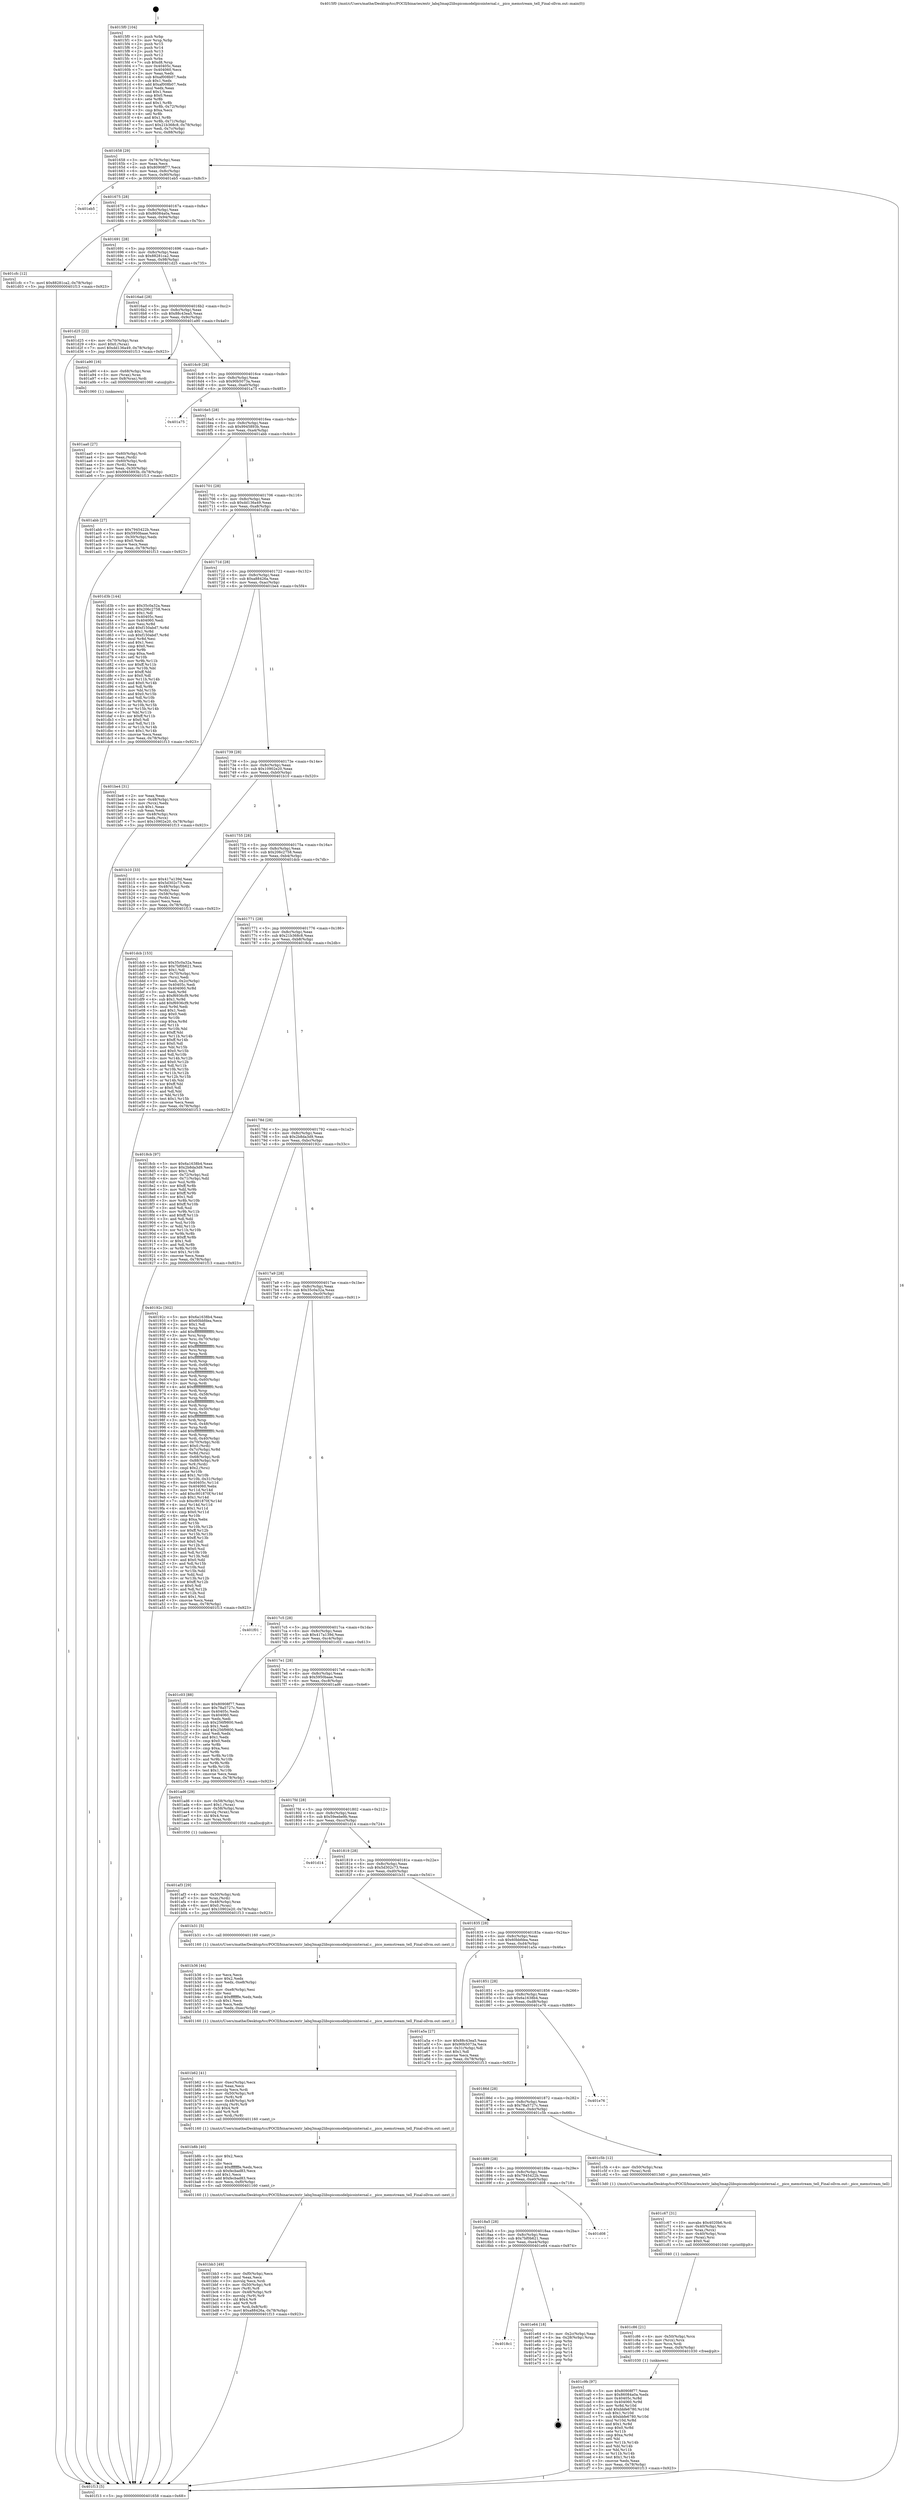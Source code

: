 digraph "0x4015f0" {
  label = "0x4015f0 (/mnt/c/Users/mathe/Desktop/tcc/POCII/binaries/extr_labq3map2libspicomodelpicointernal.c__pico_memstream_tell_Final-ollvm.out::main(0))"
  labelloc = "t"
  node[shape=record]

  Entry [label="",width=0.3,height=0.3,shape=circle,fillcolor=black,style=filled]
  "0x401658" [label="{
     0x401658 [29]\l
     | [instrs]\l
     &nbsp;&nbsp;0x401658 \<+3\>: mov -0x78(%rbp),%eax\l
     &nbsp;&nbsp;0x40165b \<+2\>: mov %eax,%ecx\l
     &nbsp;&nbsp;0x40165d \<+6\>: sub $0x80908f77,%ecx\l
     &nbsp;&nbsp;0x401663 \<+6\>: mov %eax,-0x8c(%rbp)\l
     &nbsp;&nbsp;0x401669 \<+6\>: mov %ecx,-0x90(%rbp)\l
     &nbsp;&nbsp;0x40166f \<+6\>: je 0000000000401eb5 \<main+0x8c5\>\l
  }"]
  "0x401eb5" [label="{
     0x401eb5\l
  }", style=dashed]
  "0x401675" [label="{
     0x401675 [28]\l
     | [instrs]\l
     &nbsp;&nbsp;0x401675 \<+5\>: jmp 000000000040167a \<main+0x8a\>\l
     &nbsp;&nbsp;0x40167a \<+6\>: mov -0x8c(%rbp),%eax\l
     &nbsp;&nbsp;0x401680 \<+5\>: sub $0x86084a0a,%eax\l
     &nbsp;&nbsp;0x401685 \<+6\>: mov %eax,-0x94(%rbp)\l
     &nbsp;&nbsp;0x40168b \<+6\>: je 0000000000401cfc \<main+0x70c\>\l
  }"]
  Exit [label="",width=0.3,height=0.3,shape=circle,fillcolor=black,style=filled,peripheries=2]
  "0x401cfc" [label="{
     0x401cfc [12]\l
     | [instrs]\l
     &nbsp;&nbsp;0x401cfc \<+7\>: movl $0x88281ca2,-0x78(%rbp)\l
     &nbsp;&nbsp;0x401d03 \<+5\>: jmp 0000000000401f13 \<main+0x923\>\l
  }"]
  "0x401691" [label="{
     0x401691 [28]\l
     | [instrs]\l
     &nbsp;&nbsp;0x401691 \<+5\>: jmp 0000000000401696 \<main+0xa6\>\l
     &nbsp;&nbsp;0x401696 \<+6\>: mov -0x8c(%rbp),%eax\l
     &nbsp;&nbsp;0x40169c \<+5\>: sub $0x88281ca2,%eax\l
     &nbsp;&nbsp;0x4016a1 \<+6\>: mov %eax,-0x98(%rbp)\l
     &nbsp;&nbsp;0x4016a7 \<+6\>: je 0000000000401d25 \<main+0x735\>\l
  }"]
  "0x4018c1" [label="{
     0x4018c1\l
  }", style=dashed]
  "0x401d25" [label="{
     0x401d25 [22]\l
     | [instrs]\l
     &nbsp;&nbsp;0x401d25 \<+4\>: mov -0x70(%rbp),%rax\l
     &nbsp;&nbsp;0x401d29 \<+6\>: movl $0x0,(%rax)\l
     &nbsp;&nbsp;0x401d2f \<+7\>: movl $0xdd136a49,-0x78(%rbp)\l
     &nbsp;&nbsp;0x401d36 \<+5\>: jmp 0000000000401f13 \<main+0x923\>\l
  }"]
  "0x4016ad" [label="{
     0x4016ad [28]\l
     | [instrs]\l
     &nbsp;&nbsp;0x4016ad \<+5\>: jmp 00000000004016b2 \<main+0xc2\>\l
     &nbsp;&nbsp;0x4016b2 \<+6\>: mov -0x8c(%rbp),%eax\l
     &nbsp;&nbsp;0x4016b8 \<+5\>: sub $0x88c43ea5,%eax\l
     &nbsp;&nbsp;0x4016bd \<+6\>: mov %eax,-0x9c(%rbp)\l
     &nbsp;&nbsp;0x4016c3 \<+6\>: je 0000000000401a90 \<main+0x4a0\>\l
  }"]
  "0x401e64" [label="{
     0x401e64 [18]\l
     | [instrs]\l
     &nbsp;&nbsp;0x401e64 \<+3\>: mov -0x2c(%rbp),%eax\l
     &nbsp;&nbsp;0x401e67 \<+4\>: lea -0x28(%rbp),%rsp\l
     &nbsp;&nbsp;0x401e6b \<+1\>: pop %rbx\l
     &nbsp;&nbsp;0x401e6c \<+2\>: pop %r12\l
     &nbsp;&nbsp;0x401e6e \<+2\>: pop %r13\l
     &nbsp;&nbsp;0x401e70 \<+2\>: pop %r14\l
     &nbsp;&nbsp;0x401e72 \<+2\>: pop %r15\l
     &nbsp;&nbsp;0x401e74 \<+1\>: pop %rbp\l
     &nbsp;&nbsp;0x401e75 \<+1\>: ret\l
  }"]
  "0x401a90" [label="{
     0x401a90 [16]\l
     | [instrs]\l
     &nbsp;&nbsp;0x401a90 \<+4\>: mov -0x68(%rbp),%rax\l
     &nbsp;&nbsp;0x401a94 \<+3\>: mov (%rax),%rax\l
     &nbsp;&nbsp;0x401a97 \<+4\>: mov 0x8(%rax),%rdi\l
     &nbsp;&nbsp;0x401a9b \<+5\>: call 0000000000401060 \<atoi@plt\>\l
     | [calls]\l
     &nbsp;&nbsp;0x401060 \{1\} (unknown)\l
  }"]
  "0x4016c9" [label="{
     0x4016c9 [28]\l
     | [instrs]\l
     &nbsp;&nbsp;0x4016c9 \<+5\>: jmp 00000000004016ce \<main+0xde\>\l
     &nbsp;&nbsp;0x4016ce \<+6\>: mov -0x8c(%rbp),%eax\l
     &nbsp;&nbsp;0x4016d4 \<+5\>: sub $0x90b5073a,%eax\l
     &nbsp;&nbsp;0x4016d9 \<+6\>: mov %eax,-0xa0(%rbp)\l
     &nbsp;&nbsp;0x4016df \<+6\>: je 0000000000401a75 \<main+0x485\>\l
  }"]
  "0x4018a5" [label="{
     0x4018a5 [28]\l
     | [instrs]\l
     &nbsp;&nbsp;0x4018a5 \<+5\>: jmp 00000000004018aa \<main+0x2ba\>\l
     &nbsp;&nbsp;0x4018aa \<+6\>: mov -0x8c(%rbp),%eax\l
     &nbsp;&nbsp;0x4018b0 \<+5\>: sub $0x7bf0b621,%eax\l
     &nbsp;&nbsp;0x4018b5 \<+6\>: mov %eax,-0xe4(%rbp)\l
     &nbsp;&nbsp;0x4018bb \<+6\>: je 0000000000401e64 \<main+0x874\>\l
  }"]
  "0x401a75" [label="{
     0x401a75\l
  }", style=dashed]
  "0x4016e5" [label="{
     0x4016e5 [28]\l
     | [instrs]\l
     &nbsp;&nbsp;0x4016e5 \<+5\>: jmp 00000000004016ea \<main+0xfa\>\l
     &nbsp;&nbsp;0x4016ea \<+6\>: mov -0x8c(%rbp),%eax\l
     &nbsp;&nbsp;0x4016f0 \<+5\>: sub $0x9945893b,%eax\l
     &nbsp;&nbsp;0x4016f5 \<+6\>: mov %eax,-0xa4(%rbp)\l
     &nbsp;&nbsp;0x4016fb \<+6\>: je 0000000000401abb \<main+0x4cb\>\l
  }"]
  "0x401d08" [label="{
     0x401d08\l
  }", style=dashed]
  "0x401abb" [label="{
     0x401abb [27]\l
     | [instrs]\l
     &nbsp;&nbsp;0x401abb \<+5\>: mov $0x7945422b,%eax\l
     &nbsp;&nbsp;0x401ac0 \<+5\>: mov $0x5950baae,%ecx\l
     &nbsp;&nbsp;0x401ac5 \<+3\>: mov -0x30(%rbp),%edx\l
     &nbsp;&nbsp;0x401ac8 \<+3\>: cmp $0x0,%edx\l
     &nbsp;&nbsp;0x401acb \<+3\>: cmove %ecx,%eax\l
     &nbsp;&nbsp;0x401ace \<+3\>: mov %eax,-0x78(%rbp)\l
     &nbsp;&nbsp;0x401ad1 \<+5\>: jmp 0000000000401f13 \<main+0x923\>\l
  }"]
  "0x401701" [label="{
     0x401701 [28]\l
     | [instrs]\l
     &nbsp;&nbsp;0x401701 \<+5\>: jmp 0000000000401706 \<main+0x116\>\l
     &nbsp;&nbsp;0x401706 \<+6\>: mov -0x8c(%rbp),%eax\l
     &nbsp;&nbsp;0x40170c \<+5\>: sub $0xdd136a49,%eax\l
     &nbsp;&nbsp;0x401711 \<+6\>: mov %eax,-0xa8(%rbp)\l
     &nbsp;&nbsp;0x401717 \<+6\>: je 0000000000401d3b \<main+0x74b\>\l
  }"]
  "0x401c9b" [label="{
     0x401c9b [97]\l
     | [instrs]\l
     &nbsp;&nbsp;0x401c9b \<+5\>: mov $0x80908f77,%eax\l
     &nbsp;&nbsp;0x401ca0 \<+5\>: mov $0x86084a0a,%edx\l
     &nbsp;&nbsp;0x401ca5 \<+8\>: mov 0x40405c,%r8d\l
     &nbsp;&nbsp;0x401cad \<+8\>: mov 0x404060,%r9d\l
     &nbsp;&nbsp;0x401cb5 \<+3\>: mov %r8d,%r10d\l
     &nbsp;&nbsp;0x401cb8 \<+7\>: add $0xbbfe6780,%r10d\l
     &nbsp;&nbsp;0x401cbf \<+4\>: sub $0x1,%r10d\l
     &nbsp;&nbsp;0x401cc3 \<+7\>: sub $0xbbfe6780,%r10d\l
     &nbsp;&nbsp;0x401cca \<+4\>: imul %r10d,%r8d\l
     &nbsp;&nbsp;0x401cce \<+4\>: and $0x1,%r8d\l
     &nbsp;&nbsp;0x401cd2 \<+4\>: cmp $0x0,%r8d\l
     &nbsp;&nbsp;0x401cd6 \<+4\>: sete %r11b\l
     &nbsp;&nbsp;0x401cda \<+4\>: cmp $0xa,%r9d\l
     &nbsp;&nbsp;0x401cde \<+3\>: setl %bl\l
     &nbsp;&nbsp;0x401ce1 \<+3\>: mov %r11b,%r14b\l
     &nbsp;&nbsp;0x401ce4 \<+3\>: and %bl,%r14b\l
     &nbsp;&nbsp;0x401ce7 \<+3\>: xor %bl,%r11b\l
     &nbsp;&nbsp;0x401cea \<+3\>: or %r11b,%r14b\l
     &nbsp;&nbsp;0x401ced \<+4\>: test $0x1,%r14b\l
     &nbsp;&nbsp;0x401cf1 \<+3\>: cmovne %edx,%eax\l
     &nbsp;&nbsp;0x401cf4 \<+3\>: mov %eax,-0x78(%rbp)\l
     &nbsp;&nbsp;0x401cf7 \<+5\>: jmp 0000000000401f13 \<main+0x923\>\l
  }"]
  "0x401d3b" [label="{
     0x401d3b [144]\l
     | [instrs]\l
     &nbsp;&nbsp;0x401d3b \<+5\>: mov $0x35c0a32a,%eax\l
     &nbsp;&nbsp;0x401d40 \<+5\>: mov $0x206c2758,%ecx\l
     &nbsp;&nbsp;0x401d45 \<+2\>: mov $0x1,%dl\l
     &nbsp;&nbsp;0x401d47 \<+7\>: mov 0x40405c,%esi\l
     &nbsp;&nbsp;0x401d4e \<+7\>: mov 0x404060,%edi\l
     &nbsp;&nbsp;0x401d55 \<+3\>: mov %esi,%r8d\l
     &nbsp;&nbsp;0x401d58 \<+7\>: add $0xf150abd7,%r8d\l
     &nbsp;&nbsp;0x401d5f \<+4\>: sub $0x1,%r8d\l
     &nbsp;&nbsp;0x401d63 \<+7\>: sub $0xf150abd7,%r8d\l
     &nbsp;&nbsp;0x401d6a \<+4\>: imul %r8d,%esi\l
     &nbsp;&nbsp;0x401d6e \<+3\>: and $0x1,%esi\l
     &nbsp;&nbsp;0x401d71 \<+3\>: cmp $0x0,%esi\l
     &nbsp;&nbsp;0x401d74 \<+4\>: sete %r9b\l
     &nbsp;&nbsp;0x401d78 \<+3\>: cmp $0xa,%edi\l
     &nbsp;&nbsp;0x401d7b \<+4\>: setl %r10b\l
     &nbsp;&nbsp;0x401d7f \<+3\>: mov %r9b,%r11b\l
     &nbsp;&nbsp;0x401d82 \<+4\>: xor $0xff,%r11b\l
     &nbsp;&nbsp;0x401d86 \<+3\>: mov %r10b,%bl\l
     &nbsp;&nbsp;0x401d89 \<+3\>: xor $0xff,%bl\l
     &nbsp;&nbsp;0x401d8c \<+3\>: xor $0x0,%dl\l
     &nbsp;&nbsp;0x401d8f \<+3\>: mov %r11b,%r14b\l
     &nbsp;&nbsp;0x401d92 \<+4\>: and $0x0,%r14b\l
     &nbsp;&nbsp;0x401d96 \<+3\>: and %dl,%r9b\l
     &nbsp;&nbsp;0x401d99 \<+3\>: mov %bl,%r15b\l
     &nbsp;&nbsp;0x401d9c \<+4\>: and $0x0,%r15b\l
     &nbsp;&nbsp;0x401da0 \<+3\>: and %dl,%r10b\l
     &nbsp;&nbsp;0x401da3 \<+3\>: or %r9b,%r14b\l
     &nbsp;&nbsp;0x401da6 \<+3\>: or %r10b,%r15b\l
     &nbsp;&nbsp;0x401da9 \<+3\>: xor %r15b,%r14b\l
     &nbsp;&nbsp;0x401dac \<+3\>: or %bl,%r11b\l
     &nbsp;&nbsp;0x401daf \<+4\>: xor $0xff,%r11b\l
     &nbsp;&nbsp;0x401db3 \<+3\>: or $0x0,%dl\l
     &nbsp;&nbsp;0x401db6 \<+3\>: and %dl,%r11b\l
     &nbsp;&nbsp;0x401db9 \<+3\>: or %r11b,%r14b\l
     &nbsp;&nbsp;0x401dbc \<+4\>: test $0x1,%r14b\l
     &nbsp;&nbsp;0x401dc0 \<+3\>: cmovne %ecx,%eax\l
     &nbsp;&nbsp;0x401dc3 \<+3\>: mov %eax,-0x78(%rbp)\l
     &nbsp;&nbsp;0x401dc6 \<+5\>: jmp 0000000000401f13 \<main+0x923\>\l
  }"]
  "0x40171d" [label="{
     0x40171d [28]\l
     | [instrs]\l
     &nbsp;&nbsp;0x40171d \<+5\>: jmp 0000000000401722 \<main+0x132\>\l
     &nbsp;&nbsp;0x401722 \<+6\>: mov -0x8c(%rbp),%eax\l
     &nbsp;&nbsp;0x401728 \<+5\>: sub $0xa88426a,%eax\l
     &nbsp;&nbsp;0x40172d \<+6\>: mov %eax,-0xac(%rbp)\l
     &nbsp;&nbsp;0x401733 \<+6\>: je 0000000000401be4 \<main+0x5f4\>\l
  }"]
  "0x401c86" [label="{
     0x401c86 [21]\l
     | [instrs]\l
     &nbsp;&nbsp;0x401c86 \<+4\>: mov -0x50(%rbp),%rcx\l
     &nbsp;&nbsp;0x401c8a \<+3\>: mov (%rcx),%rcx\l
     &nbsp;&nbsp;0x401c8d \<+3\>: mov %rcx,%rdi\l
     &nbsp;&nbsp;0x401c90 \<+6\>: mov %eax,-0xf4(%rbp)\l
     &nbsp;&nbsp;0x401c96 \<+5\>: call 0000000000401030 \<free@plt\>\l
     | [calls]\l
     &nbsp;&nbsp;0x401030 \{1\} (unknown)\l
  }"]
  "0x401be4" [label="{
     0x401be4 [31]\l
     | [instrs]\l
     &nbsp;&nbsp;0x401be4 \<+2\>: xor %eax,%eax\l
     &nbsp;&nbsp;0x401be6 \<+4\>: mov -0x48(%rbp),%rcx\l
     &nbsp;&nbsp;0x401bea \<+2\>: mov (%rcx),%edx\l
     &nbsp;&nbsp;0x401bec \<+3\>: sub $0x1,%eax\l
     &nbsp;&nbsp;0x401bef \<+2\>: sub %eax,%edx\l
     &nbsp;&nbsp;0x401bf1 \<+4\>: mov -0x48(%rbp),%rcx\l
     &nbsp;&nbsp;0x401bf5 \<+2\>: mov %edx,(%rcx)\l
     &nbsp;&nbsp;0x401bf7 \<+7\>: movl $0x10902e20,-0x78(%rbp)\l
     &nbsp;&nbsp;0x401bfe \<+5\>: jmp 0000000000401f13 \<main+0x923\>\l
  }"]
  "0x401739" [label="{
     0x401739 [28]\l
     | [instrs]\l
     &nbsp;&nbsp;0x401739 \<+5\>: jmp 000000000040173e \<main+0x14e\>\l
     &nbsp;&nbsp;0x40173e \<+6\>: mov -0x8c(%rbp),%eax\l
     &nbsp;&nbsp;0x401744 \<+5\>: sub $0x10902e20,%eax\l
     &nbsp;&nbsp;0x401749 \<+6\>: mov %eax,-0xb0(%rbp)\l
     &nbsp;&nbsp;0x40174f \<+6\>: je 0000000000401b10 \<main+0x520\>\l
  }"]
  "0x401c67" [label="{
     0x401c67 [31]\l
     | [instrs]\l
     &nbsp;&nbsp;0x401c67 \<+10\>: movabs $0x4020b6,%rdi\l
     &nbsp;&nbsp;0x401c71 \<+4\>: mov -0x40(%rbp),%rcx\l
     &nbsp;&nbsp;0x401c75 \<+3\>: mov %rax,(%rcx)\l
     &nbsp;&nbsp;0x401c78 \<+4\>: mov -0x40(%rbp),%rax\l
     &nbsp;&nbsp;0x401c7c \<+3\>: mov (%rax),%rsi\l
     &nbsp;&nbsp;0x401c7f \<+2\>: mov $0x0,%al\l
     &nbsp;&nbsp;0x401c81 \<+5\>: call 0000000000401040 \<printf@plt\>\l
     | [calls]\l
     &nbsp;&nbsp;0x401040 \{1\} (unknown)\l
  }"]
  "0x401b10" [label="{
     0x401b10 [33]\l
     | [instrs]\l
     &nbsp;&nbsp;0x401b10 \<+5\>: mov $0x417a139d,%eax\l
     &nbsp;&nbsp;0x401b15 \<+5\>: mov $0x5d302c73,%ecx\l
     &nbsp;&nbsp;0x401b1a \<+4\>: mov -0x48(%rbp),%rdx\l
     &nbsp;&nbsp;0x401b1e \<+2\>: mov (%rdx),%esi\l
     &nbsp;&nbsp;0x401b20 \<+4\>: mov -0x58(%rbp),%rdx\l
     &nbsp;&nbsp;0x401b24 \<+2\>: cmp (%rdx),%esi\l
     &nbsp;&nbsp;0x401b26 \<+3\>: cmovl %ecx,%eax\l
     &nbsp;&nbsp;0x401b29 \<+3\>: mov %eax,-0x78(%rbp)\l
     &nbsp;&nbsp;0x401b2c \<+5\>: jmp 0000000000401f13 \<main+0x923\>\l
  }"]
  "0x401755" [label="{
     0x401755 [28]\l
     | [instrs]\l
     &nbsp;&nbsp;0x401755 \<+5\>: jmp 000000000040175a \<main+0x16a\>\l
     &nbsp;&nbsp;0x40175a \<+6\>: mov -0x8c(%rbp),%eax\l
     &nbsp;&nbsp;0x401760 \<+5\>: sub $0x206c2758,%eax\l
     &nbsp;&nbsp;0x401765 \<+6\>: mov %eax,-0xb4(%rbp)\l
     &nbsp;&nbsp;0x40176b \<+6\>: je 0000000000401dcb \<main+0x7db\>\l
  }"]
  "0x401889" [label="{
     0x401889 [28]\l
     | [instrs]\l
     &nbsp;&nbsp;0x401889 \<+5\>: jmp 000000000040188e \<main+0x29e\>\l
     &nbsp;&nbsp;0x40188e \<+6\>: mov -0x8c(%rbp),%eax\l
     &nbsp;&nbsp;0x401894 \<+5\>: sub $0x7945422b,%eax\l
     &nbsp;&nbsp;0x401899 \<+6\>: mov %eax,-0xe0(%rbp)\l
     &nbsp;&nbsp;0x40189f \<+6\>: je 0000000000401d08 \<main+0x718\>\l
  }"]
  "0x401dcb" [label="{
     0x401dcb [153]\l
     | [instrs]\l
     &nbsp;&nbsp;0x401dcb \<+5\>: mov $0x35c0a32a,%eax\l
     &nbsp;&nbsp;0x401dd0 \<+5\>: mov $0x7bf0b621,%ecx\l
     &nbsp;&nbsp;0x401dd5 \<+2\>: mov $0x1,%dl\l
     &nbsp;&nbsp;0x401dd7 \<+4\>: mov -0x70(%rbp),%rsi\l
     &nbsp;&nbsp;0x401ddb \<+2\>: mov (%rsi),%edi\l
     &nbsp;&nbsp;0x401ddd \<+3\>: mov %edi,-0x2c(%rbp)\l
     &nbsp;&nbsp;0x401de0 \<+7\>: mov 0x40405c,%edi\l
     &nbsp;&nbsp;0x401de7 \<+8\>: mov 0x404060,%r8d\l
     &nbsp;&nbsp;0x401def \<+3\>: mov %edi,%r9d\l
     &nbsp;&nbsp;0x401df2 \<+7\>: sub $0xf6936cf9,%r9d\l
     &nbsp;&nbsp;0x401df9 \<+4\>: sub $0x1,%r9d\l
     &nbsp;&nbsp;0x401dfd \<+7\>: add $0xf6936cf9,%r9d\l
     &nbsp;&nbsp;0x401e04 \<+4\>: imul %r9d,%edi\l
     &nbsp;&nbsp;0x401e08 \<+3\>: and $0x1,%edi\l
     &nbsp;&nbsp;0x401e0b \<+3\>: cmp $0x0,%edi\l
     &nbsp;&nbsp;0x401e0e \<+4\>: sete %r10b\l
     &nbsp;&nbsp;0x401e12 \<+4\>: cmp $0xa,%r8d\l
     &nbsp;&nbsp;0x401e16 \<+4\>: setl %r11b\l
     &nbsp;&nbsp;0x401e1a \<+3\>: mov %r10b,%bl\l
     &nbsp;&nbsp;0x401e1d \<+3\>: xor $0xff,%bl\l
     &nbsp;&nbsp;0x401e20 \<+3\>: mov %r11b,%r14b\l
     &nbsp;&nbsp;0x401e23 \<+4\>: xor $0xff,%r14b\l
     &nbsp;&nbsp;0x401e27 \<+3\>: xor $0x0,%dl\l
     &nbsp;&nbsp;0x401e2a \<+3\>: mov %bl,%r15b\l
     &nbsp;&nbsp;0x401e2d \<+4\>: and $0x0,%r15b\l
     &nbsp;&nbsp;0x401e31 \<+3\>: and %dl,%r10b\l
     &nbsp;&nbsp;0x401e34 \<+3\>: mov %r14b,%r12b\l
     &nbsp;&nbsp;0x401e37 \<+4\>: and $0x0,%r12b\l
     &nbsp;&nbsp;0x401e3b \<+3\>: and %dl,%r11b\l
     &nbsp;&nbsp;0x401e3e \<+3\>: or %r10b,%r15b\l
     &nbsp;&nbsp;0x401e41 \<+3\>: or %r11b,%r12b\l
     &nbsp;&nbsp;0x401e44 \<+3\>: xor %r12b,%r15b\l
     &nbsp;&nbsp;0x401e47 \<+3\>: or %r14b,%bl\l
     &nbsp;&nbsp;0x401e4a \<+3\>: xor $0xff,%bl\l
     &nbsp;&nbsp;0x401e4d \<+3\>: or $0x0,%dl\l
     &nbsp;&nbsp;0x401e50 \<+2\>: and %dl,%bl\l
     &nbsp;&nbsp;0x401e52 \<+3\>: or %bl,%r15b\l
     &nbsp;&nbsp;0x401e55 \<+4\>: test $0x1,%r15b\l
     &nbsp;&nbsp;0x401e59 \<+3\>: cmovne %ecx,%eax\l
     &nbsp;&nbsp;0x401e5c \<+3\>: mov %eax,-0x78(%rbp)\l
     &nbsp;&nbsp;0x401e5f \<+5\>: jmp 0000000000401f13 \<main+0x923\>\l
  }"]
  "0x401771" [label="{
     0x401771 [28]\l
     | [instrs]\l
     &nbsp;&nbsp;0x401771 \<+5\>: jmp 0000000000401776 \<main+0x186\>\l
     &nbsp;&nbsp;0x401776 \<+6\>: mov -0x8c(%rbp),%eax\l
     &nbsp;&nbsp;0x40177c \<+5\>: sub $0x21b368c8,%eax\l
     &nbsp;&nbsp;0x401781 \<+6\>: mov %eax,-0xb8(%rbp)\l
     &nbsp;&nbsp;0x401787 \<+6\>: je 00000000004018cb \<main+0x2db\>\l
  }"]
  "0x401c5b" [label="{
     0x401c5b [12]\l
     | [instrs]\l
     &nbsp;&nbsp;0x401c5b \<+4\>: mov -0x50(%rbp),%rax\l
     &nbsp;&nbsp;0x401c5f \<+3\>: mov (%rax),%rdi\l
     &nbsp;&nbsp;0x401c62 \<+5\>: call 00000000004013d0 \<_pico_memstream_tell\>\l
     | [calls]\l
     &nbsp;&nbsp;0x4013d0 \{1\} (/mnt/c/Users/mathe/Desktop/tcc/POCII/binaries/extr_labq3map2libspicomodelpicointernal.c__pico_memstream_tell_Final-ollvm.out::_pico_memstream_tell)\l
  }"]
  "0x4018cb" [label="{
     0x4018cb [97]\l
     | [instrs]\l
     &nbsp;&nbsp;0x4018cb \<+5\>: mov $0x6a1638b4,%eax\l
     &nbsp;&nbsp;0x4018d0 \<+5\>: mov $0x2b8da3d9,%ecx\l
     &nbsp;&nbsp;0x4018d5 \<+2\>: mov $0x1,%dl\l
     &nbsp;&nbsp;0x4018d7 \<+4\>: mov -0x72(%rbp),%sil\l
     &nbsp;&nbsp;0x4018db \<+4\>: mov -0x71(%rbp),%dil\l
     &nbsp;&nbsp;0x4018df \<+3\>: mov %sil,%r8b\l
     &nbsp;&nbsp;0x4018e2 \<+4\>: xor $0xff,%r8b\l
     &nbsp;&nbsp;0x4018e6 \<+3\>: mov %dil,%r9b\l
     &nbsp;&nbsp;0x4018e9 \<+4\>: xor $0xff,%r9b\l
     &nbsp;&nbsp;0x4018ed \<+3\>: xor $0x1,%dl\l
     &nbsp;&nbsp;0x4018f0 \<+3\>: mov %r8b,%r10b\l
     &nbsp;&nbsp;0x4018f3 \<+4\>: and $0xff,%r10b\l
     &nbsp;&nbsp;0x4018f7 \<+3\>: and %dl,%sil\l
     &nbsp;&nbsp;0x4018fa \<+3\>: mov %r9b,%r11b\l
     &nbsp;&nbsp;0x4018fd \<+4\>: and $0xff,%r11b\l
     &nbsp;&nbsp;0x401901 \<+3\>: and %dl,%dil\l
     &nbsp;&nbsp;0x401904 \<+3\>: or %sil,%r10b\l
     &nbsp;&nbsp;0x401907 \<+3\>: or %dil,%r11b\l
     &nbsp;&nbsp;0x40190a \<+3\>: xor %r11b,%r10b\l
     &nbsp;&nbsp;0x40190d \<+3\>: or %r9b,%r8b\l
     &nbsp;&nbsp;0x401910 \<+4\>: xor $0xff,%r8b\l
     &nbsp;&nbsp;0x401914 \<+3\>: or $0x1,%dl\l
     &nbsp;&nbsp;0x401917 \<+3\>: and %dl,%r8b\l
     &nbsp;&nbsp;0x40191a \<+3\>: or %r8b,%r10b\l
     &nbsp;&nbsp;0x40191d \<+4\>: test $0x1,%r10b\l
     &nbsp;&nbsp;0x401921 \<+3\>: cmovne %ecx,%eax\l
     &nbsp;&nbsp;0x401924 \<+3\>: mov %eax,-0x78(%rbp)\l
     &nbsp;&nbsp;0x401927 \<+5\>: jmp 0000000000401f13 \<main+0x923\>\l
  }"]
  "0x40178d" [label="{
     0x40178d [28]\l
     | [instrs]\l
     &nbsp;&nbsp;0x40178d \<+5\>: jmp 0000000000401792 \<main+0x1a2\>\l
     &nbsp;&nbsp;0x401792 \<+6\>: mov -0x8c(%rbp),%eax\l
     &nbsp;&nbsp;0x401798 \<+5\>: sub $0x2b8da3d9,%eax\l
     &nbsp;&nbsp;0x40179d \<+6\>: mov %eax,-0xbc(%rbp)\l
     &nbsp;&nbsp;0x4017a3 \<+6\>: je 000000000040192c \<main+0x33c\>\l
  }"]
  "0x401f13" [label="{
     0x401f13 [5]\l
     | [instrs]\l
     &nbsp;&nbsp;0x401f13 \<+5\>: jmp 0000000000401658 \<main+0x68\>\l
  }"]
  "0x4015f0" [label="{
     0x4015f0 [104]\l
     | [instrs]\l
     &nbsp;&nbsp;0x4015f0 \<+1\>: push %rbp\l
     &nbsp;&nbsp;0x4015f1 \<+3\>: mov %rsp,%rbp\l
     &nbsp;&nbsp;0x4015f4 \<+2\>: push %r15\l
     &nbsp;&nbsp;0x4015f6 \<+2\>: push %r14\l
     &nbsp;&nbsp;0x4015f8 \<+2\>: push %r13\l
     &nbsp;&nbsp;0x4015fa \<+2\>: push %r12\l
     &nbsp;&nbsp;0x4015fc \<+1\>: push %rbx\l
     &nbsp;&nbsp;0x4015fd \<+7\>: sub $0xd8,%rsp\l
     &nbsp;&nbsp;0x401604 \<+7\>: mov 0x40405c,%eax\l
     &nbsp;&nbsp;0x40160b \<+7\>: mov 0x404060,%ecx\l
     &nbsp;&nbsp;0x401612 \<+2\>: mov %eax,%edx\l
     &nbsp;&nbsp;0x401614 \<+6\>: sub $0xaf008b07,%edx\l
     &nbsp;&nbsp;0x40161a \<+3\>: sub $0x1,%edx\l
     &nbsp;&nbsp;0x40161d \<+6\>: add $0xaf008b07,%edx\l
     &nbsp;&nbsp;0x401623 \<+3\>: imul %edx,%eax\l
     &nbsp;&nbsp;0x401626 \<+3\>: and $0x1,%eax\l
     &nbsp;&nbsp;0x401629 \<+3\>: cmp $0x0,%eax\l
     &nbsp;&nbsp;0x40162c \<+4\>: sete %r8b\l
     &nbsp;&nbsp;0x401630 \<+4\>: and $0x1,%r8b\l
     &nbsp;&nbsp;0x401634 \<+4\>: mov %r8b,-0x72(%rbp)\l
     &nbsp;&nbsp;0x401638 \<+3\>: cmp $0xa,%ecx\l
     &nbsp;&nbsp;0x40163b \<+4\>: setl %r8b\l
     &nbsp;&nbsp;0x40163f \<+4\>: and $0x1,%r8b\l
     &nbsp;&nbsp;0x401643 \<+4\>: mov %r8b,-0x71(%rbp)\l
     &nbsp;&nbsp;0x401647 \<+7\>: movl $0x21b368c8,-0x78(%rbp)\l
     &nbsp;&nbsp;0x40164e \<+3\>: mov %edi,-0x7c(%rbp)\l
     &nbsp;&nbsp;0x401651 \<+7\>: mov %rsi,-0x88(%rbp)\l
  }"]
  "0x40186d" [label="{
     0x40186d [28]\l
     | [instrs]\l
     &nbsp;&nbsp;0x40186d \<+5\>: jmp 0000000000401872 \<main+0x282\>\l
     &nbsp;&nbsp;0x401872 \<+6\>: mov -0x8c(%rbp),%eax\l
     &nbsp;&nbsp;0x401878 \<+5\>: sub $0x78a5727c,%eax\l
     &nbsp;&nbsp;0x40187d \<+6\>: mov %eax,-0xdc(%rbp)\l
     &nbsp;&nbsp;0x401883 \<+6\>: je 0000000000401c5b \<main+0x66b\>\l
  }"]
  "0x40192c" [label="{
     0x40192c [302]\l
     | [instrs]\l
     &nbsp;&nbsp;0x40192c \<+5\>: mov $0x6a1638b4,%eax\l
     &nbsp;&nbsp;0x401931 \<+5\>: mov $0x60bbfdea,%ecx\l
     &nbsp;&nbsp;0x401936 \<+2\>: mov $0x1,%dl\l
     &nbsp;&nbsp;0x401938 \<+3\>: mov %rsp,%rsi\l
     &nbsp;&nbsp;0x40193b \<+4\>: add $0xfffffffffffffff0,%rsi\l
     &nbsp;&nbsp;0x40193f \<+3\>: mov %rsi,%rsp\l
     &nbsp;&nbsp;0x401942 \<+4\>: mov %rsi,-0x70(%rbp)\l
     &nbsp;&nbsp;0x401946 \<+3\>: mov %rsp,%rsi\l
     &nbsp;&nbsp;0x401949 \<+4\>: add $0xfffffffffffffff0,%rsi\l
     &nbsp;&nbsp;0x40194d \<+3\>: mov %rsi,%rsp\l
     &nbsp;&nbsp;0x401950 \<+3\>: mov %rsp,%rdi\l
     &nbsp;&nbsp;0x401953 \<+4\>: add $0xfffffffffffffff0,%rdi\l
     &nbsp;&nbsp;0x401957 \<+3\>: mov %rdi,%rsp\l
     &nbsp;&nbsp;0x40195a \<+4\>: mov %rdi,-0x68(%rbp)\l
     &nbsp;&nbsp;0x40195e \<+3\>: mov %rsp,%rdi\l
     &nbsp;&nbsp;0x401961 \<+4\>: add $0xfffffffffffffff0,%rdi\l
     &nbsp;&nbsp;0x401965 \<+3\>: mov %rdi,%rsp\l
     &nbsp;&nbsp;0x401968 \<+4\>: mov %rdi,-0x60(%rbp)\l
     &nbsp;&nbsp;0x40196c \<+3\>: mov %rsp,%rdi\l
     &nbsp;&nbsp;0x40196f \<+4\>: add $0xfffffffffffffff0,%rdi\l
     &nbsp;&nbsp;0x401973 \<+3\>: mov %rdi,%rsp\l
     &nbsp;&nbsp;0x401976 \<+4\>: mov %rdi,-0x58(%rbp)\l
     &nbsp;&nbsp;0x40197a \<+3\>: mov %rsp,%rdi\l
     &nbsp;&nbsp;0x40197d \<+4\>: add $0xfffffffffffffff0,%rdi\l
     &nbsp;&nbsp;0x401981 \<+3\>: mov %rdi,%rsp\l
     &nbsp;&nbsp;0x401984 \<+4\>: mov %rdi,-0x50(%rbp)\l
     &nbsp;&nbsp;0x401988 \<+3\>: mov %rsp,%rdi\l
     &nbsp;&nbsp;0x40198b \<+4\>: add $0xfffffffffffffff0,%rdi\l
     &nbsp;&nbsp;0x40198f \<+3\>: mov %rdi,%rsp\l
     &nbsp;&nbsp;0x401992 \<+4\>: mov %rdi,-0x48(%rbp)\l
     &nbsp;&nbsp;0x401996 \<+3\>: mov %rsp,%rdi\l
     &nbsp;&nbsp;0x401999 \<+4\>: add $0xfffffffffffffff0,%rdi\l
     &nbsp;&nbsp;0x40199d \<+3\>: mov %rdi,%rsp\l
     &nbsp;&nbsp;0x4019a0 \<+4\>: mov %rdi,-0x40(%rbp)\l
     &nbsp;&nbsp;0x4019a4 \<+4\>: mov -0x70(%rbp),%rdi\l
     &nbsp;&nbsp;0x4019a8 \<+6\>: movl $0x0,(%rdi)\l
     &nbsp;&nbsp;0x4019ae \<+4\>: mov -0x7c(%rbp),%r8d\l
     &nbsp;&nbsp;0x4019b2 \<+3\>: mov %r8d,(%rsi)\l
     &nbsp;&nbsp;0x4019b5 \<+4\>: mov -0x68(%rbp),%rdi\l
     &nbsp;&nbsp;0x4019b9 \<+7\>: mov -0x88(%rbp),%r9\l
     &nbsp;&nbsp;0x4019c0 \<+3\>: mov %r9,(%rdi)\l
     &nbsp;&nbsp;0x4019c3 \<+3\>: cmpl $0x2,(%rsi)\l
     &nbsp;&nbsp;0x4019c6 \<+4\>: setne %r10b\l
     &nbsp;&nbsp;0x4019ca \<+4\>: and $0x1,%r10b\l
     &nbsp;&nbsp;0x4019ce \<+4\>: mov %r10b,-0x31(%rbp)\l
     &nbsp;&nbsp;0x4019d2 \<+8\>: mov 0x40405c,%r11d\l
     &nbsp;&nbsp;0x4019da \<+7\>: mov 0x404060,%ebx\l
     &nbsp;&nbsp;0x4019e1 \<+3\>: mov %r11d,%r14d\l
     &nbsp;&nbsp;0x4019e4 \<+7\>: add $0xc901870f,%r14d\l
     &nbsp;&nbsp;0x4019eb \<+4\>: sub $0x1,%r14d\l
     &nbsp;&nbsp;0x4019ef \<+7\>: sub $0xc901870f,%r14d\l
     &nbsp;&nbsp;0x4019f6 \<+4\>: imul %r14d,%r11d\l
     &nbsp;&nbsp;0x4019fa \<+4\>: and $0x1,%r11d\l
     &nbsp;&nbsp;0x4019fe \<+4\>: cmp $0x0,%r11d\l
     &nbsp;&nbsp;0x401a02 \<+4\>: sete %r10b\l
     &nbsp;&nbsp;0x401a06 \<+3\>: cmp $0xa,%ebx\l
     &nbsp;&nbsp;0x401a09 \<+4\>: setl %r15b\l
     &nbsp;&nbsp;0x401a0d \<+3\>: mov %r10b,%r12b\l
     &nbsp;&nbsp;0x401a10 \<+4\>: xor $0xff,%r12b\l
     &nbsp;&nbsp;0x401a14 \<+3\>: mov %r15b,%r13b\l
     &nbsp;&nbsp;0x401a17 \<+4\>: xor $0xff,%r13b\l
     &nbsp;&nbsp;0x401a1b \<+3\>: xor $0x0,%dl\l
     &nbsp;&nbsp;0x401a1e \<+3\>: mov %r12b,%sil\l
     &nbsp;&nbsp;0x401a21 \<+4\>: and $0x0,%sil\l
     &nbsp;&nbsp;0x401a25 \<+3\>: and %dl,%r10b\l
     &nbsp;&nbsp;0x401a28 \<+3\>: mov %r13b,%dil\l
     &nbsp;&nbsp;0x401a2b \<+4\>: and $0x0,%dil\l
     &nbsp;&nbsp;0x401a2f \<+3\>: and %dl,%r15b\l
     &nbsp;&nbsp;0x401a32 \<+3\>: or %r10b,%sil\l
     &nbsp;&nbsp;0x401a35 \<+3\>: or %r15b,%dil\l
     &nbsp;&nbsp;0x401a38 \<+3\>: xor %dil,%sil\l
     &nbsp;&nbsp;0x401a3b \<+3\>: or %r13b,%r12b\l
     &nbsp;&nbsp;0x401a3e \<+4\>: xor $0xff,%r12b\l
     &nbsp;&nbsp;0x401a42 \<+3\>: or $0x0,%dl\l
     &nbsp;&nbsp;0x401a45 \<+3\>: and %dl,%r12b\l
     &nbsp;&nbsp;0x401a48 \<+3\>: or %r12b,%sil\l
     &nbsp;&nbsp;0x401a4b \<+4\>: test $0x1,%sil\l
     &nbsp;&nbsp;0x401a4f \<+3\>: cmovne %ecx,%eax\l
     &nbsp;&nbsp;0x401a52 \<+3\>: mov %eax,-0x78(%rbp)\l
     &nbsp;&nbsp;0x401a55 \<+5\>: jmp 0000000000401f13 \<main+0x923\>\l
  }"]
  "0x4017a9" [label="{
     0x4017a9 [28]\l
     | [instrs]\l
     &nbsp;&nbsp;0x4017a9 \<+5\>: jmp 00000000004017ae \<main+0x1be\>\l
     &nbsp;&nbsp;0x4017ae \<+6\>: mov -0x8c(%rbp),%eax\l
     &nbsp;&nbsp;0x4017b4 \<+5\>: sub $0x35c0a32a,%eax\l
     &nbsp;&nbsp;0x4017b9 \<+6\>: mov %eax,-0xc0(%rbp)\l
     &nbsp;&nbsp;0x4017bf \<+6\>: je 0000000000401f01 \<main+0x911\>\l
  }"]
  "0x401e76" [label="{
     0x401e76\l
  }", style=dashed]
  "0x401bb3" [label="{
     0x401bb3 [49]\l
     | [instrs]\l
     &nbsp;&nbsp;0x401bb3 \<+6\>: mov -0xf0(%rbp),%ecx\l
     &nbsp;&nbsp;0x401bb9 \<+3\>: imul %eax,%ecx\l
     &nbsp;&nbsp;0x401bbc \<+3\>: movslq %ecx,%rdi\l
     &nbsp;&nbsp;0x401bbf \<+4\>: mov -0x50(%rbp),%r8\l
     &nbsp;&nbsp;0x401bc3 \<+3\>: mov (%r8),%r8\l
     &nbsp;&nbsp;0x401bc6 \<+4\>: mov -0x48(%rbp),%r9\l
     &nbsp;&nbsp;0x401bca \<+3\>: movslq (%r9),%r9\l
     &nbsp;&nbsp;0x401bcd \<+4\>: shl $0x4,%r9\l
     &nbsp;&nbsp;0x401bd1 \<+3\>: add %r9,%r8\l
     &nbsp;&nbsp;0x401bd4 \<+4\>: mov %rdi,0x8(%r8)\l
     &nbsp;&nbsp;0x401bd8 \<+7\>: movl $0xa88426a,-0x78(%rbp)\l
     &nbsp;&nbsp;0x401bdf \<+5\>: jmp 0000000000401f13 \<main+0x923\>\l
  }"]
  "0x401f01" [label="{
     0x401f01\l
  }", style=dashed]
  "0x4017c5" [label="{
     0x4017c5 [28]\l
     | [instrs]\l
     &nbsp;&nbsp;0x4017c5 \<+5\>: jmp 00000000004017ca \<main+0x1da\>\l
     &nbsp;&nbsp;0x4017ca \<+6\>: mov -0x8c(%rbp),%eax\l
     &nbsp;&nbsp;0x4017d0 \<+5\>: sub $0x417a139d,%eax\l
     &nbsp;&nbsp;0x4017d5 \<+6\>: mov %eax,-0xc4(%rbp)\l
     &nbsp;&nbsp;0x4017db \<+6\>: je 0000000000401c03 \<main+0x613\>\l
  }"]
  "0x401b8b" [label="{
     0x401b8b [40]\l
     | [instrs]\l
     &nbsp;&nbsp;0x401b8b \<+5\>: mov $0x2,%ecx\l
     &nbsp;&nbsp;0x401b90 \<+1\>: cltd\l
     &nbsp;&nbsp;0x401b91 \<+2\>: idiv %ecx\l
     &nbsp;&nbsp;0x401b93 \<+6\>: imul $0xfffffffe,%edx,%ecx\l
     &nbsp;&nbsp;0x401b99 \<+6\>: sub $0xfecbad83,%ecx\l
     &nbsp;&nbsp;0x401b9f \<+3\>: add $0x1,%ecx\l
     &nbsp;&nbsp;0x401ba2 \<+6\>: add $0xfecbad83,%ecx\l
     &nbsp;&nbsp;0x401ba8 \<+6\>: mov %ecx,-0xf0(%rbp)\l
     &nbsp;&nbsp;0x401bae \<+5\>: call 0000000000401160 \<next_i\>\l
     | [calls]\l
     &nbsp;&nbsp;0x401160 \{1\} (/mnt/c/Users/mathe/Desktop/tcc/POCII/binaries/extr_labq3map2libspicomodelpicointernal.c__pico_memstream_tell_Final-ollvm.out::next_i)\l
  }"]
  "0x401c03" [label="{
     0x401c03 [88]\l
     | [instrs]\l
     &nbsp;&nbsp;0x401c03 \<+5\>: mov $0x80908f77,%eax\l
     &nbsp;&nbsp;0x401c08 \<+5\>: mov $0x78a5727c,%ecx\l
     &nbsp;&nbsp;0x401c0d \<+7\>: mov 0x40405c,%edx\l
     &nbsp;&nbsp;0x401c14 \<+7\>: mov 0x404060,%esi\l
     &nbsp;&nbsp;0x401c1b \<+2\>: mov %edx,%edi\l
     &nbsp;&nbsp;0x401c1d \<+6\>: sub $0x256f9800,%edi\l
     &nbsp;&nbsp;0x401c23 \<+3\>: sub $0x1,%edi\l
     &nbsp;&nbsp;0x401c26 \<+6\>: add $0x256f9800,%edi\l
     &nbsp;&nbsp;0x401c2c \<+3\>: imul %edi,%edx\l
     &nbsp;&nbsp;0x401c2f \<+3\>: and $0x1,%edx\l
     &nbsp;&nbsp;0x401c32 \<+3\>: cmp $0x0,%edx\l
     &nbsp;&nbsp;0x401c35 \<+4\>: sete %r8b\l
     &nbsp;&nbsp;0x401c39 \<+3\>: cmp $0xa,%esi\l
     &nbsp;&nbsp;0x401c3c \<+4\>: setl %r9b\l
     &nbsp;&nbsp;0x401c40 \<+3\>: mov %r8b,%r10b\l
     &nbsp;&nbsp;0x401c43 \<+3\>: and %r9b,%r10b\l
     &nbsp;&nbsp;0x401c46 \<+3\>: xor %r9b,%r8b\l
     &nbsp;&nbsp;0x401c49 \<+3\>: or %r8b,%r10b\l
     &nbsp;&nbsp;0x401c4c \<+4\>: test $0x1,%r10b\l
     &nbsp;&nbsp;0x401c50 \<+3\>: cmovne %ecx,%eax\l
     &nbsp;&nbsp;0x401c53 \<+3\>: mov %eax,-0x78(%rbp)\l
     &nbsp;&nbsp;0x401c56 \<+5\>: jmp 0000000000401f13 \<main+0x923\>\l
  }"]
  "0x4017e1" [label="{
     0x4017e1 [28]\l
     | [instrs]\l
     &nbsp;&nbsp;0x4017e1 \<+5\>: jmp 00000000004017e6 \<main+0x1f6\>\l
     &nbsp;&nbsp;0x4017e6 \<+6\>: mov -0x8c(%rbp),%eax\l
     &nbsp;&nbsp;0x4017ec \<+5\>: sub $0x5950baae,%eax\l
     &nbsp;&nbsp;0x4017f1 \<+6\>: mov %eax,-0xc8(%rbp)\l
     &nbsp;&nbsp;0x4017f7 \<+6\>: je 0000000000401ad6 \<main+0x4e6\>\l
  }"]
  "0x401b62" [label="{
     0x401b62 [41]\l
     | [instrs]\l
     &nbsp;&nbsp;0x401b62 \<+6\>: mov -0xec(%rbp),%ecx\l
     &nbsp;&nbsp;0x401b68 \<+3\>: imul %eax,%ecx\l
     &nbsp;&nbsp;0x401b6b \<+3\>: movslq %ecx,%rdi\l
     &nbsp;&nbsp;0x401b6e \<+4\>: mov -0x50(%rbp),%r8\l
     &nbsp;&nbsp;0x401b72 \<+3\>: mov (%r8),%r8\l
     &nbsp;&nbsp;0x401b75 \<+4\>: mov -0x48(%rbp),%r9\l
     &nbsp;&nbsp;0x401b79 \<+3\>: movslq (%r9),%r9\l
     &nbsp;&nbsp;0x401b7c \<+4\>: shl $0x4,%r9\l
     &nbsp;&nbsp;0x401b80 \<+3\>: add %r9,%r8\l
     &nbsp;&nbsp;0x401b83 \<+3\>: mov %rdi,(%r8)\l
     &nbsp;&nbsp;0x401b86 \<+5\>: call 0000000000401160 \<next_i\>\l
     | [calls]\l
     &nbsp;&nbsp;0x401160 \{1\} (/mnt/c/Users/mathe/Desktop/tcc/POCII/binaries/extr_labq3map2libspicomodelpicointernal.c__pico_memstream_tell_Final-ollvm.out::next_i)\l
  }"]
  "0x401ad6" [label="{
     0x401ad6 [29]\l
     | [instrs]\l
     &nbsp;&nbsp;0x401ad6 \<+4\>: mov -0x58(%rbp),%rax\l
     &nbsp;&nbsp;0x401ada \<+6\>: movl $0x1,(%rax)\l
     &nbsp;&nbsp;0x401ae0 \<+4\>: mov -0x58(%rbp),%rax\l
     &nbsp;&nbsp;0x401ae4 \<+3\>: movslq (%rax),%rax\l
     &nbsp;&nbsp;0x401ae7 \<+4\>: shl $0x4,%rax\l
     &nbsp;&nbsp;0x401aeb \<+3\>: mov %rax,%rdi\l
     &nbsp;&nbsp;0x401aee \<+5\>: call 0000000000401050 \<malloc@plt\>\l
     | [calls]\l
     &nbsp;&nbsp;0x401050 \{1\} (unknown)\l
  }"]
  "0x4017fd" [label="{
     0x4017fd [28]\l
     | [instrs]\l
     &nbsp;&nbsp;0x4017fd \<+5\>: jmp 0000000000401802 \<main+0x212\>\l
     &nbsp;&nbsp;0x401802 \<+6\>: mov -0x8c(%rbp),%eax\l
     &nbsp;&nbsp;0x401808 \<+5\>: sub $0x59eebe9b,%eax\l
     &nbsp;&nbsp;0x40180d \<+6\>: mov %eax,-0xcc(%rbp)\l
     &nbsp;&nbsp;0x401813 \<+6\>: je 0000000000401d14 \<main+0x724\>\l
  }"]
  "0x401b36" [label="{
     0x401b36 [44]\l
     | [instrs]\l
     &nbsp;&nbsp;0x401b36 \<+2\>: xor %ecx,%ecx\l
     &nbsp;&nbsp;0x401b38 \<+5\>: mov $0x2,%edx\l
     &nbsp;&nbsp;0x401b3d \<+6\>: mov %edx,-0xe8(%rbp)\l
     &nbsp;&nbsp;0x401b43 \<+1\>: cltd\l
     &nbsp;&nbsp;0x401b44 \<+6\>: mov -0xe8(%rbp),%esi\l
     &nbsp;&nbsp;0x401b4a \<+2\>: idiv %esi\l
     &nbsp;&nbsp;0x401b4c \<+6\>: imul $0xfffffffe,%edx,%edx\l
     &nbsp;&nbsp;0x401b52 \<+3\>: sub $0x1,%ecx\l
     &nbsp;&nbsp;0x401b55 \<+2\>: sub %ecx,%edx\l
     &nbsp;&nbsp;0x401b57 \<+6\>: mov %edx,-0xec(%rbp)\l
     &nbsp;&nbsp;0x401b5d \<+5\>: call 0000000000401160 \<next_i\>\l
     | [calls]\l
     &nbsp;&nbsp;0x401160 \{1\} (/mnt/c/Users/mathe/Desktop/tcc/POCII/binaries/extr_labq3map2libspicomodelpicointernal.c__pico_memstream_tell_Final-ollvm.out::next_i)\l
  }"]
  "0x401d14" [label="{
     0x401d14\l
  }", style=dashed]
  "0x401819" [label="{
     0x401819 [28]\l
     | [instrs]\l
     &nbsp;&nbsp;0x401819 \<+5\>: jmp 000000000040181e \<main+0x22e\>\l
     &nbsp;&nbsp;0x40181e \<+6\>: mov -0x8c(%rbp),%eax\l
     &nbsp;&nbsp;0x401824 \<+5\>: sub $0x5d302c73,%eax\l
     &nbsp;&nbsp;0x401829 \<+6\>: mov %eax,-0xd0(%rbp)\l
     &nbsp;&nbsp;0x40182f \<+6\>: je 0000000000401b31 \<main+0x541\>\l
  }"]
  "0x401af3" [label="{
     0x401af3 [29]\l
     | [instrs]\l
     &nbsp;&nbsp;0x401af3 \<+4\>: mov -0x50(%rbp),%rdi\l
     &nbsp;&nbsp;0x401af7 \<+3\>: mov %rax,(%rdi)\l
     &nbsp;&nbsp;0x401afa \<+4\>: mov -0x48(%rbp),%rax\l
     &nbsp;&nbsp;0x401afe \<+6\>: movl $0x0,(%rax)\l
     &nbsp;&nbsp;0x401b04 \<+7\>: movl $0x10902e20,-0x78(%rbp)\l
     &nbsp;&nbsp;0x401b0b \<+5\>: jmp 0000000000401f13 \<main+0x923\>\l
  }"]
  "0x401b31" [label="{
     0x401b31 [5]\l
     | [instrs]\l
     &nbsp;&nbsp;0x401b31 \<+5\>: call 0000000000401160 \<next_i\>\l
     | [calls]\l
     &nbsp;&nbsp;0x401160 \{1\} (/mnt/c/Users/mathe/Desktop/tcc/POCII/binaries/extr_labq3map2libspicomodelpicointernal.c__pico_memstream_tell_Final-ollvm.out::next_i)\l
  }"]
  "0x401835" [label="{
     0x401835 [28]\l
     | [instrs]\l
     &nbsp;&nbsp;0x401835 \<+5\>: jmp 000000000040183a \<main+0x24a\>\l
     &nbsp;&nbsp;0x40183a \<+6\>: mov -0x8c(%rbp),%eax\l
     &nbsp;&nbsp;0x401840 \<+5\>: sub $0x60bbfdea,%eax\l
     &nbsp;&nbsp;0x401845 \<+6\>: mov %eax,-0xd4(%rbp)\l
     &nbsp;&nbsp;0x40184b \<+6\>: je 0000000000401a5a \<main+0x46a\>\l
  }"]
  "0x401aa0" [label="{
     0x401aa0 [27]\l
     | [instrs]\l
     &nbsp;&nbsp;0x401aa0 \<+4\>: mov -0x60(%rbp),%rdi\l
     &nbsp;&nbsp;0x401aa4 \<+2\>: mov %eax,(%rdi)\l
     &nbsp;&nbsp;0x401aa6 \<+4\>: mov -0x60(%rbp),%rdi\l
     &nbsp;&nbsp;0x401aaa \<+2\>: mov (%rdi),%eax\l
     &nbsp;&nbsp;0x401aac \<+3\>: mov %eax,-0x30(%rbp)\l
     &nbsp;&nbsp;0x401aaf \<+7\>: movl $0x9945893b,-0x78(%rbp)\l
     &nbsp;&nbsp;0x401ab6 \<+5\>: jmp 0000000000401f13 \<main+0x923\>\l
  }"]
  "0x401a5a" [label="{
     0x401a5a [27]\l
     | [instrs]\l
     &nbsp;&nbsp;0x401a5a \<+5\>: mov $0x88c43ea5,%eax\l
     &nbsp;&nbsp;0x401a5f \<+5\>: mov $0x90b5073a,%ecx\l
     &nbsp;&nbsp;0x401a64 \<+3\>: mov -0x31(%rbp),%dl\l
     &nbsp;&nbsp;0x401a67 \<+3\>: test $0x1,%dl\l
     &nbsp;&nbsp;0x401a6a \<+3\>: cmovne %ecx,%eax\l
     &nbsp;&nbsp;0x401a6d \<+3\>: mov %eax,-0x78(%rbp)\l
     &nbsp;&nbsp;0x401a70 \<+5\>: jmp 0000000000401f13 \<main+0x923\>\l
  }"]
  "0x401851" [label="{
     0x401851 [28]\l
     | [instrs]\l
     &nbsp;&nbsp;0x401851 \<+5\>: jmp 0000000000401856 \<main+0x266\>\l
     &nbsp;&nbsp;0x401856 \<+6\>: mov -0x8c(%rbp),%eax\l
     &nbsp;&nbsp;0x40185c \<+5\>: sub $0x6a1638b4,%eax\l
     &nbsp;&nbsp;0x401861 \<+6\>: mov %eax,-0xd8(%rbp)\l
     &nbsp;&nbsp;0x401867 \<+6\>: je 0000000000401e76 \<main+0x886\>\l
  }"]
  Entry -> "0x4015f0" [label=" 1"]
  "0x401658" -> "0x401eb5" [label=" 0"]
  "0x401658" -> "0x401675" [label=" 17"]
  "0x401e64" -> Exit [label=" 1"]
  "0x401675" -> "0x401cfc" [label=" 1"]
  "0x401675" -> "0x401691" [label=" 16"]
  "0x4018a5" -> "0x4018c1" [label=" 0"]
  "0x401691" -> "0x401d25" [label=" 1"]
  "0x401691" -> "0x4016ad" [label=" 15"]
  "0x4018a5" -> "0x401e64" [label=" 1"]
  "0x4016ad" -> "0x401a90" [label=" 1"]
  "0x4016ad" -> "0x4016c9" [label=" 14"]
  "0x401889" -> "0x4018a5" [label=" 1"]
  "0x4016c9" -> "0x401a75" [label=" 0"]
  "0x4016c9" -> "0x4016e5" [label=" 14"]
  "0x401889" -> "0x401d08" [label=" 0"]
  "0x4016e5" -> "0x401abb" [label=" 1"]
  "0x4016e5" -> "0x401701" [label=" 13"]
  "0x401dcb" -> "0x401f13" [label=" 1"]
  "0x401701" -> "0x401d3b" [label=" 1"]
  "0x401701" -> "0x40171d" [label=" 12"]
  "0x401d3b" -> "0x401f13" [label=" 1"]
  "0x40171d" -> "0x401be4" [label=" 1"]
  "0x40171d" -> "0x401739" [label=" 11"]
  "0x401d25" -> "0x401f13" [label=" 1"]
  "0x401739" -> "0x401b10" [label=" 2"]
  "0x401739" -> "0x401755" [label=" 9"]
  "0x401cfc" -> "0x401f13" [label=" 1"]
  "0x401755" -> "0x401dcb" [label=" 1"]
  "0x401755" -> "0x401771" [label=" 8"]
  "0x401c9b" -> "0x401f13" [label=" 1"]
  "0x401771" -> "0x4018cb" [label=" 1"]
  "0x401771" -> "0x40178d" [label=" 7"]
  "0x4018cb" -> "0x401f13" [label=" 1"]
  "0x4015f0" -> "0x401658" [label=" 1"]
  "0x401f13" -> "0x401658" [label=" 16"]
  "0x401c86" -> "0x401c9b" [label=" 1"]
  "0x40178d" -> "0x40192c" [label=" 1"]
  "0x40178d" -> "0x4017a9" [label=" 6"]
  "0x401c5b" -> "0x401c67" [label=" 1"]
  "0x40192c" -> "0x401f13" [label=" 1"]
  "0x40186d" -> "0x401889" [label=" 1"]
  "0x4017a9" -> "0x401f01" [label=" 0"]
  "0x4017a9" -> "0x4017c5" [label=" 6"]
  "0x401c67" -> "0x401c86" [label=" 1"]
  "0x4017c5" -> "0x401c03" [label=" 1"]
  "0x4017c5" -> "0x4017e1" [label=" 5"]
  "0x401851" -> "0x40186d" [label=" 2"]
  "0x4017e1" -> "0x401ad6" [label=" 1"]
  "0x4017e1" -> "0x4017fd" [label=" 4"]
  "0x401851" -> "0x401e76" [label=" 0"]
  "0x4017fd" -> "0x401d14" [label=" 0"]
  "0x4017fd" -> "0x401819" [label=" 4"]
  "0x40186d" -> "0x401c5b" [label=" 1"]
  "0x401819" -> "0x401b31" [label=" 1"]
  "0x401819" -> "0x401835" [label=" 3"]
  "0x401c03" -> "0x401f13" [label=" 1"]
  "0x401835" -> "0x401a5a" [label=" 1"]
  "0x401835" -> "0x401851" [label=" 2"]
  "0x401a5a" -> "0x401f13" [label=" 1"]
  "0x401a90" -> "0x401aa0" [label=" 1"]
  "0x401aa0" -> "0x401f13" [label=" 1"]
  "0x401abb" -> "0x401f13" [label=" 1"]
  "0x401ad6" -> "0x401af3" [label=" 1"]
  "0x401af3" -> "0x401f13" [label=" 1"]
  "0x401b10" -> "0x401f13" [label=" 2"]
  "0x401b31" -> "0x401b36" [label=" 1"]
  "0x401b36" -> "0x401b62" [label=" 1"]
  "0x401b62" -> "0x401b8b" [label=" 1"]
  "0x401b8b" -> "0x401bb3" [label=" 1"]
  "0x401bb3" -> "0x401f13" [label=" 1"]
  "0x401be4" -> "0x401f13" [label=" 1"]
}
